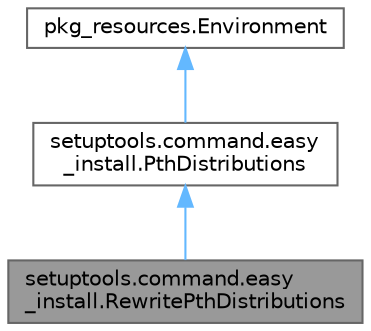 digraph "setuptools.command.easy_install.RewritePthDistributions"
{
 // LATEX_PDF_SIZE
  bgcolor="transparent";
  edge [fontname=Helvetica,fontsize=10,labelfontname=Helvetica,labelfontsize=10];
  node [fontname=Helvetica,fontsize=10,shape=box,height=0.2,width=0.4];
  Node1 [id="Node000001",label="setuptools.command.easy\l_install.RewritePthDistributions",height=0.2,width=0.4,color="gray40", fillcolor="grey60", style="filled", fontcolor="black",tooltip=" "];
  Node2 -> Node1 [id="edge1_Node000001_Node000002",dir="back",color="steelblue1",style="solid",tooltip=" "];
  Node2 [id="Node000002",label="setuptools.command.easy\l_install.PthDistributions",height=0.2,width=0.4,color="gray40", fillcolor="white", style="filled",URL="$classsetuptools_1_1command_1_1easy__install_1_1_pth_distributions.html",tooltip=" "];
  Node3 -> Node2 [id="edge2_Node000002_Node000003",dir="back",color="steelblue1",style="solid",tooltip=" "];
  Node3 [id="Node000003",label="pkg_resources.Environment",height=0.2,width=0.4,color="gray40", fillcolor="white", style="filled",URL="$classpkg__resources_1_1_environment.html",tooltip=" "];
}
